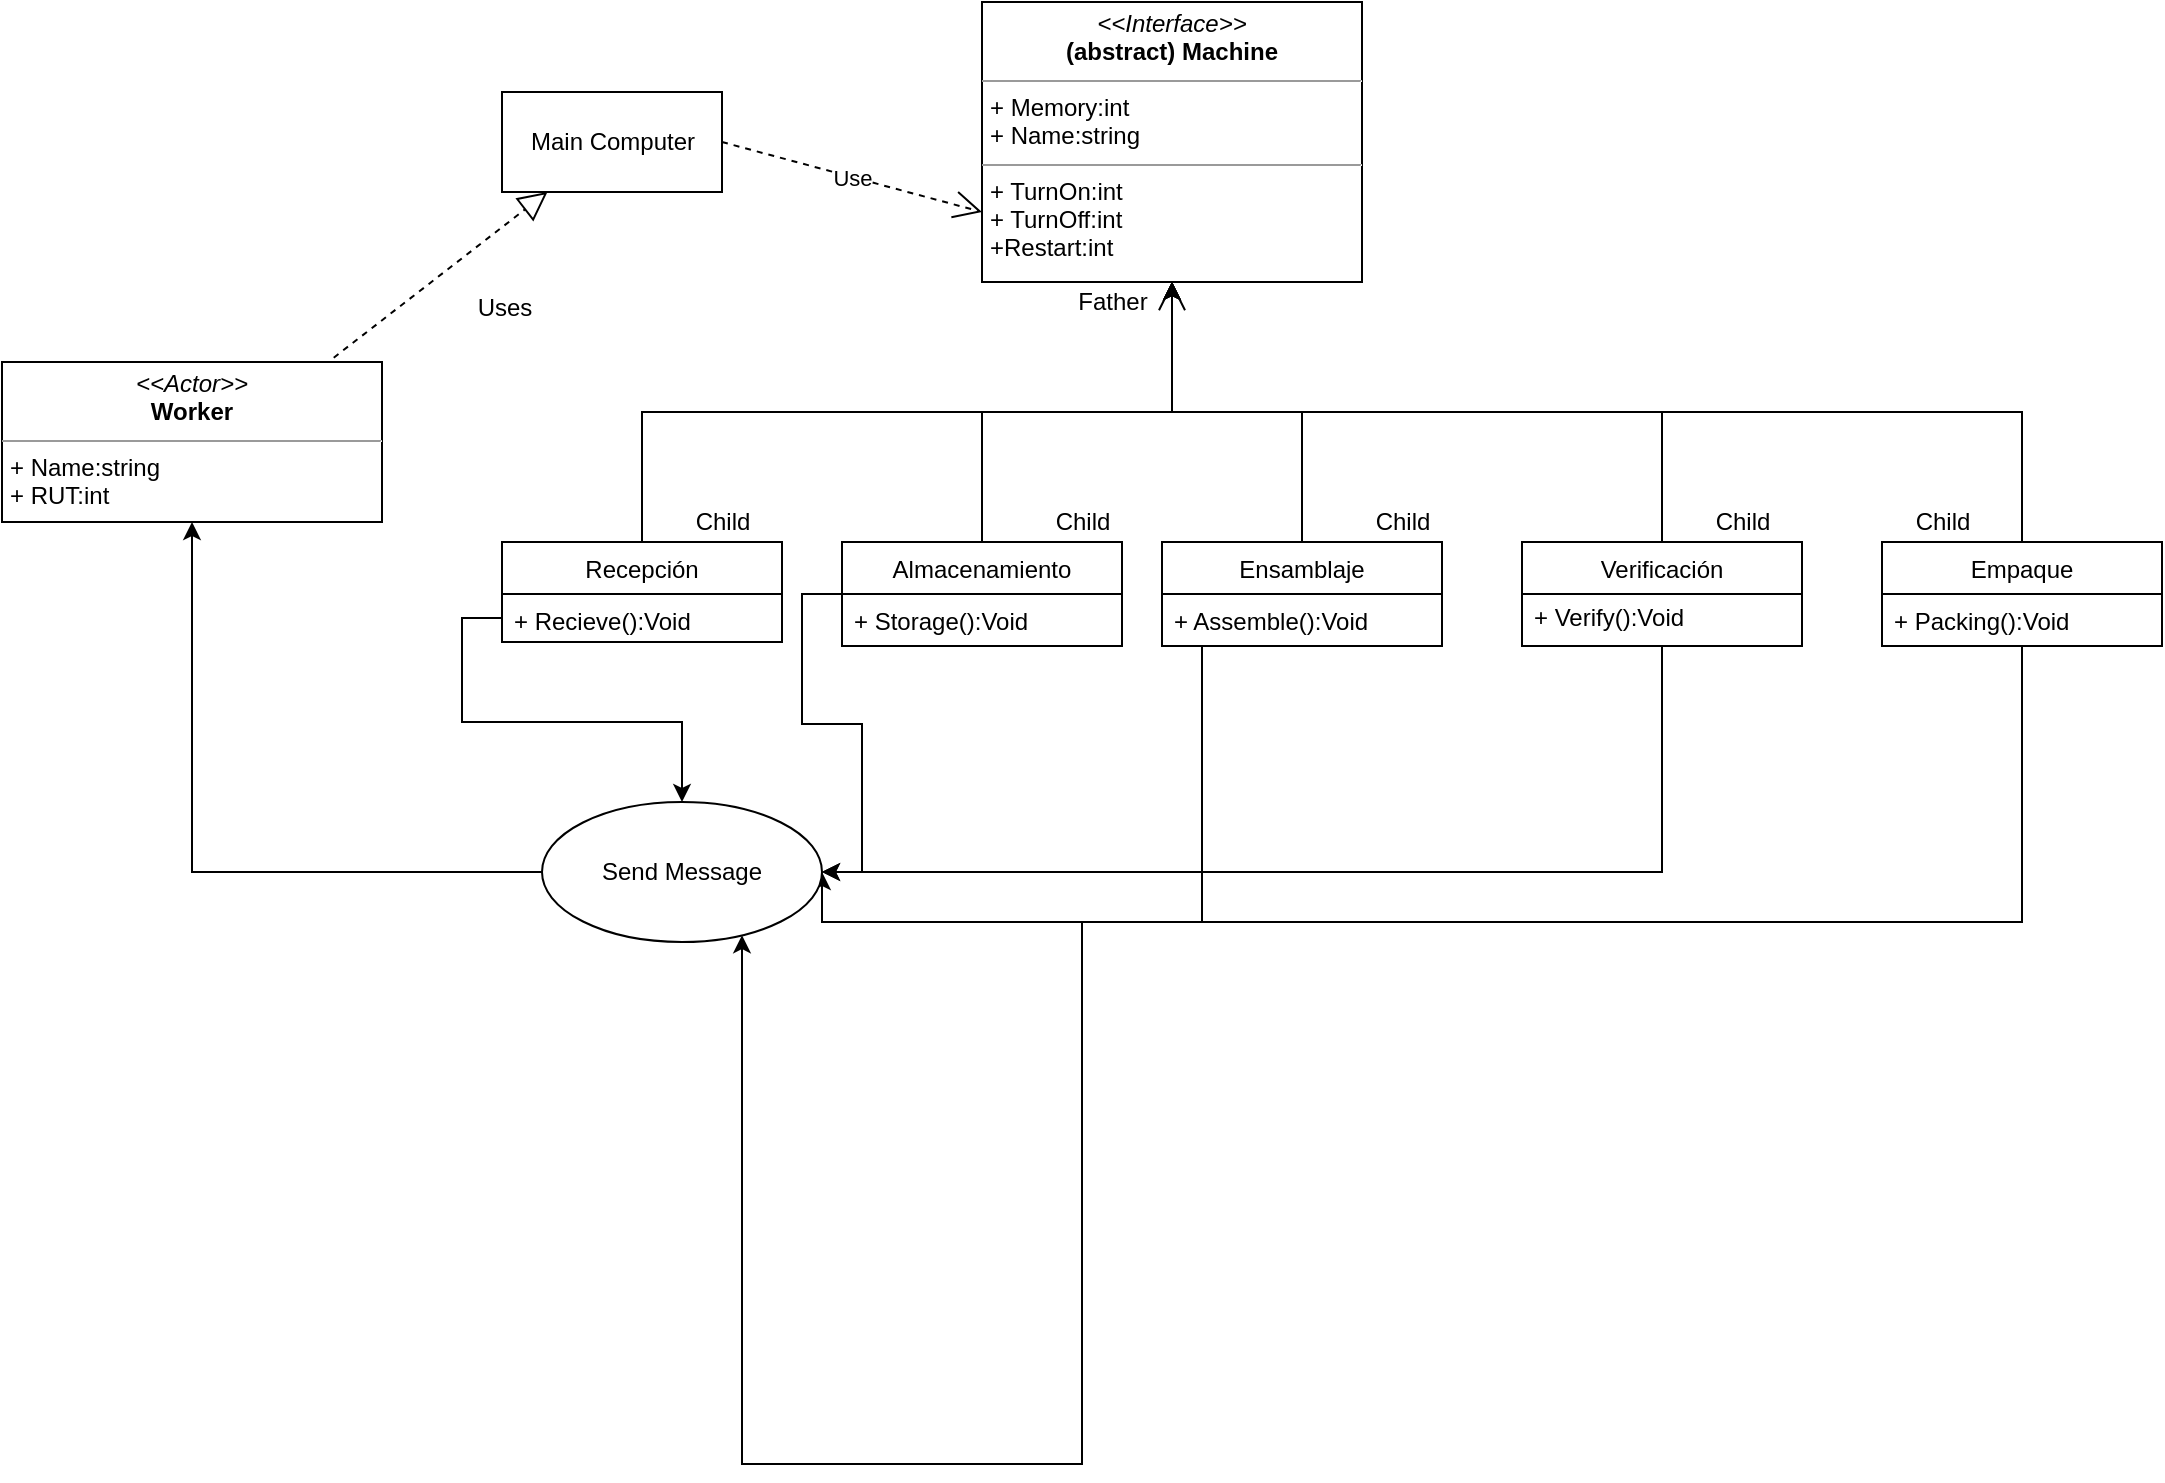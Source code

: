 <mxfile version="12.9.14" type="device"><diagram id="CMAWDSXFeOMEDdIkoGtR" name="Page-1"><mxGraphModel dx="1865" dy="499" grid="1" gridSize="10" guides="1" tooltips="1" connect="1" arrows="1" fold="1" page="1" pageScale="1" pageWidth="827" pageHeight="1169" math="0" shadow="0"><root><mxCell id="0"/><mxCell id="1" parent="0"/><mxCell id="VnFFq09teXijkQy1lpfQ-1" value="&lt;p style=&quot;margin: 0px ; margin-top: 4px ; text-align: center&quot;&gt;&lt;i&gt;&amp;lt;&amp;lt;Interface&amp;gt;&amp;gt;&lt;/i&gt;&lt;br&gt;&lt;b&gt;(abstract) Machine&lt;/b&gt;&lt;/p&gt;&lt;hr size=&quot;1&quot;&gt;&lt;p style=&quot;margin: 0px ; margin-left: 4px&quot;&gt;+ Memory:int&lt;br&gt;+ Name:string&lt;/p&gt;&lt;hr size=&quot;1&quot;&gt;&lt;p style=&quot;margin: 0px ; margin-left: 4px&quot;&gt;+ TurnOn:int&lt;br&gt;+ TurnOff:int&lt;/p&gt;&lt;p style=&quot;margin: 0px ; margin-left: 4px&quot;&gt;+Restart:int&amp;nbsp;&lt;/p&gt;" style="verticalAlign=top;align=left;overflow=fill;fontSize=12;fontFamily=Helvetica;html=1;" vertex="1" parent="1"><mxGeometry x="300" y="30" width="190" height="140" as="geometry"/></mxCell><mxCell id="VnFFq09teXijkQy1lpfQ-2" value="Main Computer" style="html=1;" vertex="1" parent="1"><mxGeometry x="60" y="75" width="110" height="50" as="geometry"/></mxCell><mxCell id="VnFFq09teXijkQy1lpfQ-46" style="edgeStyle=orthogonalEdgeStyle;rounded=0;orthogonalLoop=1;jettySize=auto;html=1;exitX=0.5;exitY=0;exitDx=0;exitDy=0;" edge="1" parent="1" source="VnFFq09teXijkQy1lpfQ-15" target="VnFFq09teXijkQy1lpfQ-1"><mxGeometry relative="1" as="geometry"/></mxCell><mxCell id="VnFFq09teXijkQy1lpfQ-15" value="Recepción" style="swimlane;fontStyle=0;childLayout=stackLayout;horizontal=1;startSize=26;fillColor=none;horizontalStack=0;resizeParent=1;resizeParentMax=0;resizeLast=0;collapsible=1;marginBottom=0;" vertex="1" parent="1"><mxGeometry x="60" y="300" width="140" height="50" as="geometry"/></mxCell><mxCell id="VnFFq09teXijkQy1lpfQ-47" style="edgeStyle=orthogonalEdgeStyle;rounded=0;orthogonalLoop=1;jettySize=auto;html=1;exitX=0.5;exitY=0;exitDx=0;exitDy=0;" edge="1" parent="1" source="VnFFq09teXijkQy1lpfQ-19" target="VnFFq09teXijkQy1lpfQ-1"><mxGeometry relative="1" as="geometry"/></mxCell><mxCell id="VnFFq09teXijkQy1lpfQ-70" style="edgeStyle=orthogonalEdgeStyle;rounded=0;orthogonalLoop=1;jettySize=auto;html=1;entryX=1;entryY=0.5;entryDx=0;entryDy=0;" edge="1" parent="1" source="VnFFq09teXijkQy1lpfQ-19" target="VnFFq09teXijkQy1lpfQ-67"><mxGeometry relative="1" as="geometry"/></mxCell><mxCell id="VnFFq09teXijkQy1lpfQ-19" value="Almacenamiento" style="swimlane;fontStyle=0;childLayout=stackLayout;horizontal=1;startSize=26;fillColor=none;horizontalStack=0;resizeParent=1;resizeParentMax=0;resizeLast=0;collapsible=1;marginBottom=0;" vertex="1" parent="1"><mxGeometry x="230" y="300" width="140" height="52" as="geometry"/></mxCell><mxCell id="VnFFq09teXijkQy1lpfQ-20" value="+ Storage():Void" style="text;strokeColor=none;fillColor=none;align=left;verticalAlign=top;spacingLeft=4;spacingRight=4;overflow=hidden;rotatable=0;points=[[0,0.5],[1,0.5]];portConstraint=eastwest;" vertex="1" parent="VnFFq09teXijkQy1lpfQ-19"><mxGeometry y="26" width="140" height="26" as="geometry"/></mxCell><mxCell id="VnFFq09teXijkQy1lpfQ-48" style="edgeStyle=orthogonalEdgeStyle;rounded=0;orthogonalLoop=1;jettySize=auto;html=1;exitX=0.5;exitY=0;exitDx=0;exitDy=0;" edge="1" parent="1" source="VnFFq09teXijkQy1lpfQ-23" target="VnFFq09teXijkQy1lpfQ-1"><mxGeometry relative="1" as="geometry"/></mxCell><mxCell id="VnFFq09teXijkQy1lpfQ-71" style="edgeStyle=orthogonalEdgeStyle;rounded=0;orthogonalLoop=1;jettySize=auto;html=1;entryX=1;entryY=0.5;entryDx=0;entryDy=0;" edge="1" parent="1" source="VnFFq09teXijkQy1lpfQ-23" target="VnFFq09teXijkQy1lpfQ-67"><mxGeometry relative="1" as="geometry"><mxPoint x="320" y="490" as="targetPoint"/><Array as="points"><mxPoint x="410" y="490"/><mxPoint x="220" y="490"/></Array></mxGeometry></mxCell><mxCell id="VnFFq09teXijkQy1lpfQ-23" value="Ensamblaje" style="swimlane;fontStyle=0;childLayout=stackLayout;horizontal=1;startSize=26;fillColor=none;horizontalStack=0;resizeParent=1;resizeParentMax=0;resizeLast=0;collapsible=1;marginBottom=0;" vertex="1" parent="1"><mxGeometry x="390" y="300" width="140" height="52" as="geometry"/></mxCell><mxCell id="VnFFq09teXijkQy1lpfQ-24" value="+ Assemble():Void" style="text;strokeColor=none;fillColor=none;align=left;verticalAlign=top;spacingLeft=4;spacingRight=4;overflow=hidden;rotatable=0;points=[[0,0.5],[1,0.5]];portConstraint=eastwest;" vertex="1" parent="VnFFq09teXijkQy1lpfQ-23"><mxGeometry y="26" width="140" height="26" as="geometry"/></mxCell><mxCell id="VnFFq09teXijkQy1lpfQ-49" style="edgeStyle=orthogonalEdgeStyle;rounded=0;orthogonalLoop=1;jettySize=auto;html=1;exitX=0.5;exitY=0;exitDx=0;exitDy=0;entryX=0.5;entryY=1;entryDx=0;entryDy=0;" edge="1" parent="1" source="VnFFq09teXijkQy1lpfQ-27" target="VnFFq09teXijkQy1lpfQ-1"><mxGeometry relative="1" as="geometry"/></mxCell><mxCell id="VnFFq09teXijkQy1lpfQ-36" value="Use" style="endArrow=open;endSize=12;dashed=1;html=1;exitX=1;exitY=0.5;exitDx=0;exitDy=0;entryX=0;entryY=0.75;entryDx=0;entryDy=0;" edge="1" parent="1" source="VnFFq09teXijkQy1lpfQ-2" target="VnFFq09teXijkQy1lpfQ-1"><mxGeometry width="160" relative="1" as="geometry"><mxPoint x="150" y="200" as="sourcePoint"/><mxPoint x="310" y="200" as="targetPoint"/></mxGeometry></mxCell><mxCell id="VnFFq09teXijkQy1lpfQ-45" value="" style="endArrow=open;endFill=1;endSize=12;html=1;entryX=0.5;entryY=1;entryDx=0;entryDy=0;" edge="1" parent="1" target="VnFFq09teXijkQy1lpfQ-1"><mxGeometry width="160" relative="1" as="geometry"><mxPoint x="395" y="220" as="sourcePoint"/><mxPoint x="480" y="240" as="targetPoint"/></mxGeometry></mxCell><mxCell id="VnFFq09teXijkQy1lpfQ-72" style="edgeStyle=orthogonalEdgeStyle;rounded=0;orthogonalLoop=1;jettySize=auto;html=1;exitX=0.5;exitY=1;exitDx=0;exitDy=0;entryX=1;entryY=0.5;entryDx=0;entryDy=0;" edge="1" parent="1" source="VnFFq09teXijkQy1lpfQ-27" target="VnFFq09teXijkQy1lpfQ-67"><mxGeometry relative="1" as="geometry"/></mxCell><mxCell id="VnFFq09teXijkQy1lpfQ-27" value="Verificación" style="swimlane;fontStyle=0;childLayout=stackLayout;horizontal=1;startSize=26;fillColor=none;horizontalStack=0;resizeParent=1;resizeParentMax=0;resizeLast=0;collapsible=1;marginBottom=0;" vertex="1" parent="1"><mxGeometry x="570" y="300" width="140" height="52" as="geometry"/></mxCell><mxCell id="VnFFq09teXijkQy1lpfQ-50" style="edgeStyle=orthogonalEdgeStyle;rounded=0;orthogonalLoop=1;jettySize=auto;html=1;exitX=0.5;exitY=0;exitDx=0;exitDy=0;entryX=0.5;entryY=1;entryDx=0;entryDy=0;" edge="1" parent="1" source="VnFFq09teXijkQy1lpfQ-31" target="VnFFq09teXijkQy1lpfQ-1"><mxGeometry relative="1" as="geometry"/></mxCell><mxCell id="VnFFq09teXijkQy1lpfQ-74" style="edgeStyle=orthogonalEdgeStyle;rounded=0;orthogonalLoop=1;jettySize=auto;html=1;" edge="1" parent="1" source="VnFFq09teXijkQy1lpfQ-31" target="VnFFq09teXijkQy1lpfQ-67"><mxGeometry relative="1" as="geometry"><mxPoint x="210" y="540" as="targetPoint"/><Array as="points"><mxPoint x="820" y="490"/><mxPoint x="350" y="490"/><mxPoint x="350" y="761"/><mxPoint x="180" y="761"/></Array></mxGeometry></mxCell><mxCell id="VnFFq09teXijkQy1lpfQ-31" value="Empaque" style="swimlane;fontStyle=0;childLayout=stackLayout;horizontal=1;startSize=26;fillColor=none;horizontalStack=0;resizeParent=1;resizeParentMax=0;resizeLast=0;collapsible=1;marginBottom=0;" vertex="1" parent="1"><mxGeometry x="750" y="300" width="140" height="52" as="geometry"/></mxCell><mxCell id="VnFFq09teXijkQy1lpfQ-32" value="+ Packing():Void" style="text;strokeColor=none;fillColor=none;align=left;verticalAlign=top;spacingLeft=4;spacingRight=4;overflow=hidden;rotatable=0;points=[[0,0.5],[1,0.5]];portConstraint=eastwest;" vertex="1" parent="VnFFq09teXijkQy1lpfQ-31"><mxGeometry y="26" width="140" height="26" as="geometry"/></mxCell><mxCell id="VnFFq09teXijkQy1lpfQ-53" value="Father" style="text;html=1;align=center;verticalAlign=middle;resizable=0;points=[];autosize=1;" vertex="1" parent="1"><mxGeometry x="340" y="170" width="50" height="20" as="geometry"/></mxCell><mxCell id="VnFFq09teXijkQy1lpfQ-54" value="Child" style="text;html=1;align=center;verticalAlign=middle;resizable=0;points=[];autosize=1;" vertex="1" parent="1"><mxGeometry x="150" y="280" width="40" height="20" as="geometry"/></mxCell><mxCell id="VnFFq09teXijkQy1lpfQ-56" value="Child" style="text;html=1;align=center;verticalAlign=middle;resizable=0;points=[];autosize=1;" vertex="1" parent="1"><mxGeometry x="330" y="280" width="40" height="20" as="geometry"/></mxCell><mxCell id="VnFFq09teXijkQy1lpfQ-57" value="Child" style="text;html=1;align=center;verticalAlign=middle;resizable=0;points=[];autosize=1;" vertex="1" parent="1"><mxGeometry x="490" y="280" width="40" height="20" as="geometry"/></mxCell><mxCell id="VnFFq09teXijkQy1lpfQ-58" value="Child" style="text;html=1;align=center;verticalAlign=middle;resizable=0;points=[];autosize=1;" vertex="1" parent="1"><mxGeometry x="660" y="280" width="40" height="20" as="geometry"/></mxCell><mxCell id="VnFFq09teXijkQy1lpfQ-59" value="Child" style="text;html=1;align=center;verticalAlign=middle;resizable=0;points=[];autosize=1;" vertex="1" parent="1"><mxGeometry x="760" y="280" width="40" height="20" as="geometry"/></mxCell><mxCell id="VnFFq09teXijkQy1lpfQ-64" value="&lt;p style=&quot;margin: 0px ; margin-top: 4px ; text-align: center&quot;&gt;&lt;i&gt;&amp;lt;&amp;lt;Actor&amp;gt;&amp;gt;&lt;/i&gt;&lt;br&gt;&lt;b&gt;Worker&lt;/b&gt;&lt;/p&gt;&lt;hr size=&quot;1&quot;&gt;&lt;p style=&quot;margin: 0px ; margin-left: 4px&quot;&gt;+ Name:string&lt;br&gt;+ RUT:int&lt;/p&gt;&lt;hr size=&quot;1&quot;&gt;&lt;p style=&quot;margin: 0px ; margin-left: 4px&quot;&gt;&lt;br&gt;&lt;/p&gt;" style="verticalAlign=top;align=left;overflow=fill;fontSize=12;fontFamily=Helvetica;html=1;" vertex="1" parent="1"><mxGeometry x="-190" y="210" width="190" height="80" as="geometry"/></mxCell><mxCell id="VnFFq09teXijkQy1lpfQ-65" value="" style="endArrow=block;dashed=1;endFill=0;endSize=12;html=1;exitX=0.873;exitY=-0.027;exitDx=0;exitDy=0;exitPerimeter=0;" edge="1" parent="1" source="VnFFq09teXijkQy1lpfQ-64" target="VnFFq09teXijkQy1lpfQ-2"><mxGeometry width="160" relative="1" as="geometry"><mxPoint x="-20" y="190" as="sourcePoint"/><mxPoint x="140" y="190" as="targetPoint"/></mxGeometry></mxCell><mxCell id="VnFFq09teXijkQy1lpfQ-66" value="Uses" style="text;html=1;align=center;verticalAlign=middle;resizable=0;points=[];autosize=1;" vertex="1" parent="1"><mxGeometry x="41" y="173" width="40" height="20" as="geometry"/></mxCell><mxCell id="VnFFq09teXijkQy1lpfQ-75" style="edgeStyle=orthogonalEdgeStyle;rounded=0;orthogonalLoop=1;jettySize=auto;html=1;exitX=0;exitY=0.5;exitDx=0;exitDy=0;entryX=0.5;entryY=1;entryDx=0;entryDy=0;" edge="1" parent="1" source="VnFFq09teXijkQy1lpfQ-67" target="VnFFq09teXijkQy1lpfQ-64"><mxGeometry relative="1" as="geometry"/></mxCell><mxCell id="VnFFq09teXijkQy1lpfQ-67" value="Send Message" style="ellipse;whiteSpace=wrap;html=1;" vertex="1" parent="1"><mxGeometry x="80" y="430" width="140" height="70" as="geometry"/></mxCell><mxCell id="VnFFq09teXijkQy1lpfQ-68" style="edgeStyle=orthogonalEdgeStyle;rounded=0;orthogonalLoop=1;jettySize=auto;html=1;exitX=0;exitY=0.5;exitDx=0;exitDy=0;" edge="1" parent="1" source="VnFFq09teXijkQy1lpfQ-16" target="VnFFq09teXijkQy1lpfQ-67"><mxGeometry relative="1" as="geometry"/></mxCell><mxCell id="VnFFq09teXijkQy1lpfQ-16" value="+ Recieve():Void" style="text;strokeColor=none;fillColor=none;align=left;verticalAlign=top;spacingLeft=4;spacingRight=4;overflow=hidden;rotatable=0;points=[[0,0.5],[1,0.5]];portConstraint=eastwest;" vertex="1" parent="1"><mxGeometry x="60" y="326" width="140" height="24" as="geometry"/></mxCell><mxCell id="VnFFq09teXijkQy1lpfQ-28" value="+ Verify():Void" style="text;strokeColor=none;fillColor=none;align=left;verticalAlign=top;spacingLeft=4;spacingRight=4;overflow=hidden;rotatable=0;points=[[0,0.5],[1,0.5]];portConstraint=eastwest;" vertex="1" parent="1"><mxGeometry x="570" y="324" width="140" height="26" as="geometry"/></mxCell></root></mxGraphModel></diagram></mxfile>